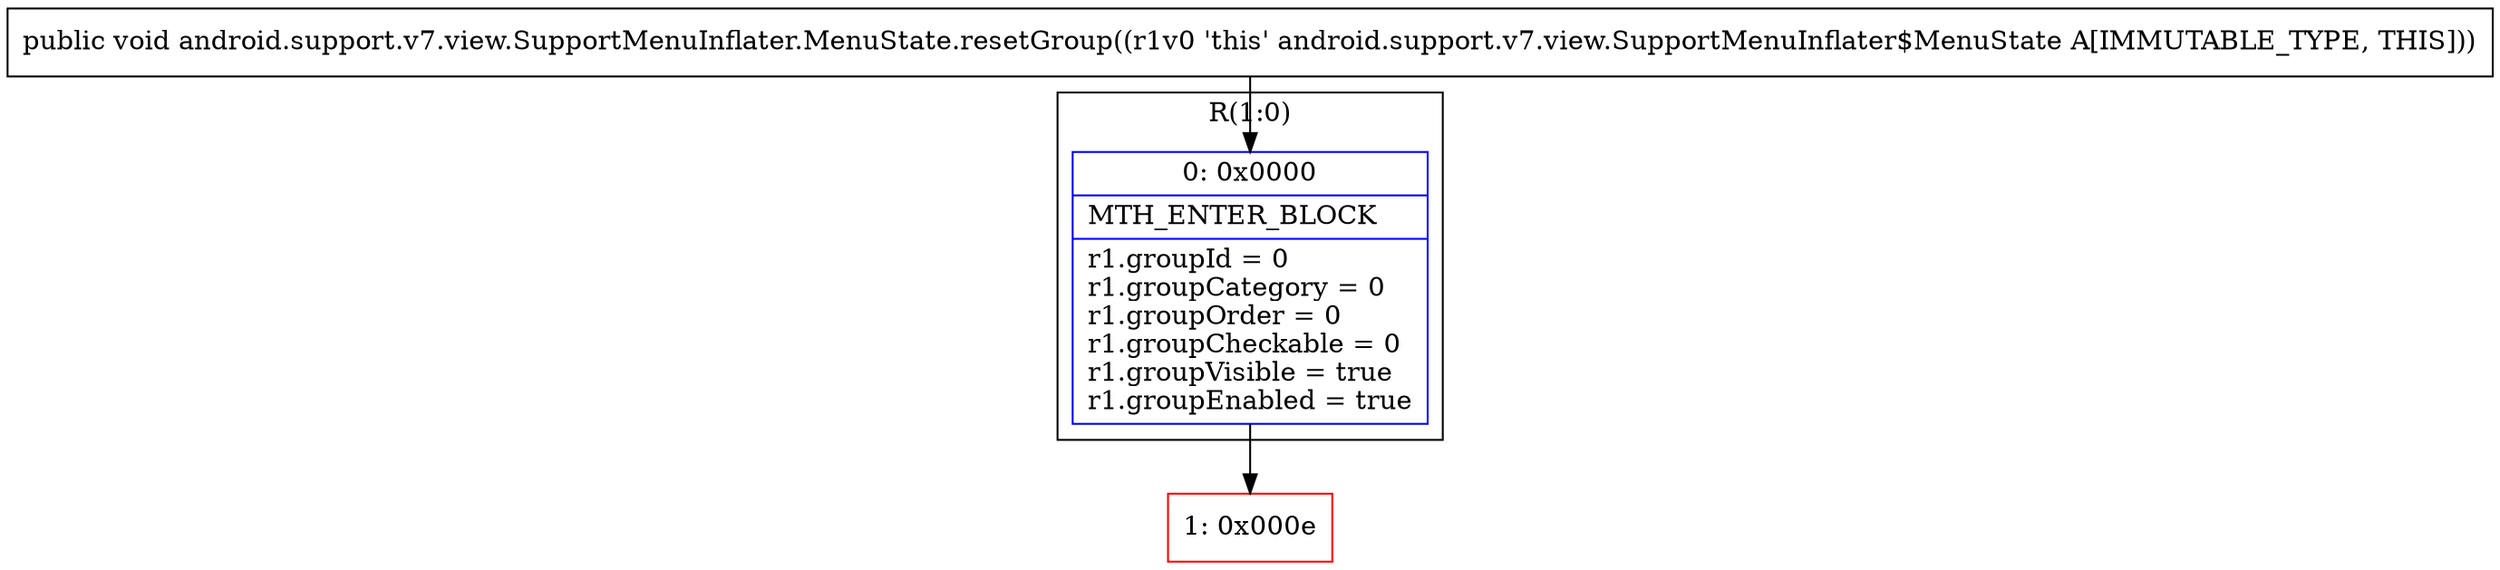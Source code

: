 digraph "CFG forandroid.support.v7.view.SupportMenuInflater.MenuState.resetGroup()V" {
subgraph cluster_Region_1631895776 {
label = "R(1:0)";
node [shape=record,color=blue];
Node_0 [shape=record,label="{0\:\ 0x0000|MTH_ENTER_BLOCK\l|r1.groupId = 0\lr1.groupCategory = 0\lr1.groupOrder = 0\lr1.groupCheckable = 0\lr1.groupVisible = true\lr1.groupEnabled = true\l}"];
}
Node_1 [shape=record,color=red,label="{1\:\ 0x000e}"];
MethodNode[shape=record,label="{public void android.support.v7.view.SupportMenuInflater.MenuState.resetGroup((r1v0 'this' android.support.v7.view.SupportMenuInflater$MenuState A[IMMUTABLE_TYPE, THIS])) }"];
MethodNode -> Node_0;
Node_0 -> Node_1;
}

